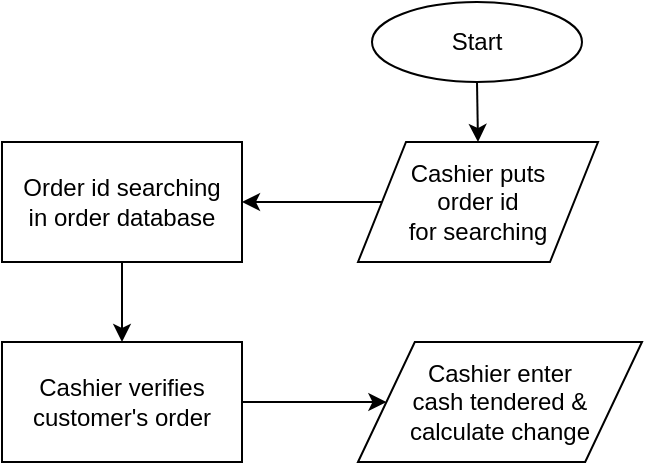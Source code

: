 <mxfile version="12.7.9" type="device"><diagram id="8BGhK64jByVQDdIfwhMe" name="Page-1"><mxGraphModel dx="868" dy="450" grid="1" gridSize="10" guides="1" tooltips="1" connect="1" arrows="1" fold="1" page="1" pageScale="1" pageWidth="850" pageHeight="1100" math="0" shadow="0"><root><mxCell id="0"/><mxCell id="1" parent="0"/><mxCell id="Qw2xOiwzlLSKH0WSbKeQ-2" style="edgeStyle=orthogonalEdgeStyle;rounded=0;orthogonalLoop=1;jettySize=auto;html=1;exitX=0.5;exitY=1;exitDx=0;exitDy=0;" parent="1" source="Qw2xOiwzlLSKH0WSbKeQ-1" edge="1"><mxGeometry relative="1" as="geometry"><mxPoint x="418" y="80" as="targetPoint"/></mxGeometry></mxCell><mxCell id="Qw2xOiwzlLSKH0WSbKeQ-1" value="Start" style="ellipse;whiteSpace=wrap;html=1;" parent="1" vertex="1"><mxGeometry x="365" y="10" width="105" height="40" as="geometry"/></mxCell><mxCell id="dWWt3COgS4HShDpkzHtv-27" style="edgeStyle=orthogonalEdgeStyle;rounded=0;orthogonalLoop=1;jettySize=auto;html=1;exitX=0;exitY=0.5;exitDx=0;exitDy=0;entryX=1;entryY=0.5;entryDx=0;entryDy=0;" edge="1" parent="1" source="dWWt3COgS4HShDpkzHtv-24" target="dWWt3COgS4HShDpkzHtv-25"><mxGeometry relative="1" as="geometry"/></mxCell><mxCell id="dWWt3COgS4HShDpkzHtv-24" value="Cashier puts&lt;br&gt;order id&lt;br&gt;for searching" style="shape=parallelogram;perimeter=parallelogramPerimeter;whiteSpace=wrap;html=1;" vertex="1" parent="1"><mxGeometry x="358" y="80" width="120" height="60" as="geometry"/></mxCell><mxCell id="dWWt3COgS4HShDpkzHtv-29" style="edgeStyle=orthogonalEdgeStyle;rounded=0;orthogonalLoop=1;jettySize=auto;html=1;exitX=0.5;exitY=1;exitDx=0;exitDy=0;entryX=0.5;entryY=0;entryDx=0;entryDy=0;" edge="1" parent="1" source="dWWt3COgS4HShDpkzHtv-25" target="dWWt3COgS4HShDpkzHtv-28"><mxGeometry relative="1" as="geometry"/></mxCell><mxCell id="dWWt3COgS4HShDpkzHtv-25" value="Order id searching&lt;br&gt;in order database" style="rounded=0;whiteSpace=wrap;html=1;" vertex="1" parent="1"><mxGeometry x="180" y="80" width="120" height="60" as="geometry"/></mxCell><mxCell id="dWWt3COgS4HShDpkzHtv-31" style="edgeStyle=orthogonalEdgeStyle;rounded=0;orthogonalLoop=1;jettySize=auto;html=1;exitX=1;exitY=0.5;exitDx=0;exitDy=0;entryX=0;entryY=0.5;entryDx=0;entryDy=0;" edge="1" parent="1" source="dWWt3COgS4HShDpkzHtv-28" target="dWWt3COgS4HShDpkzHtv-30"><mxGeometry relative="1" as="geometry"/></mxCell><mxCell id="dWWt3COgS4HShDpkzHtv-28" value="Cashier verifies&lt;br&gt;customer's order" style="rounded=0;whiteSpace=wrap;html=1;" vertex="1" parent="1"><mxGeometry x="180" y="180" width="120" height="60" as="geometry"/></mxCell><mxCell id="dWWt3COgS4HShDpkzHtv-30" value="Cashier enter&lt;br&gt;cash tendered &amp;amp;&lt;br&gt;calculate change" style="shape=parallelogram;perimeter=parallelogramPerimeter;whiteSpace=wrap;html=1;" vertex="1" parent="1"><mxGeometry x="358" y="180" width="142" height="60" as="geometry"/></mxCell></root></mxGraphModel></diagram></mxfile>